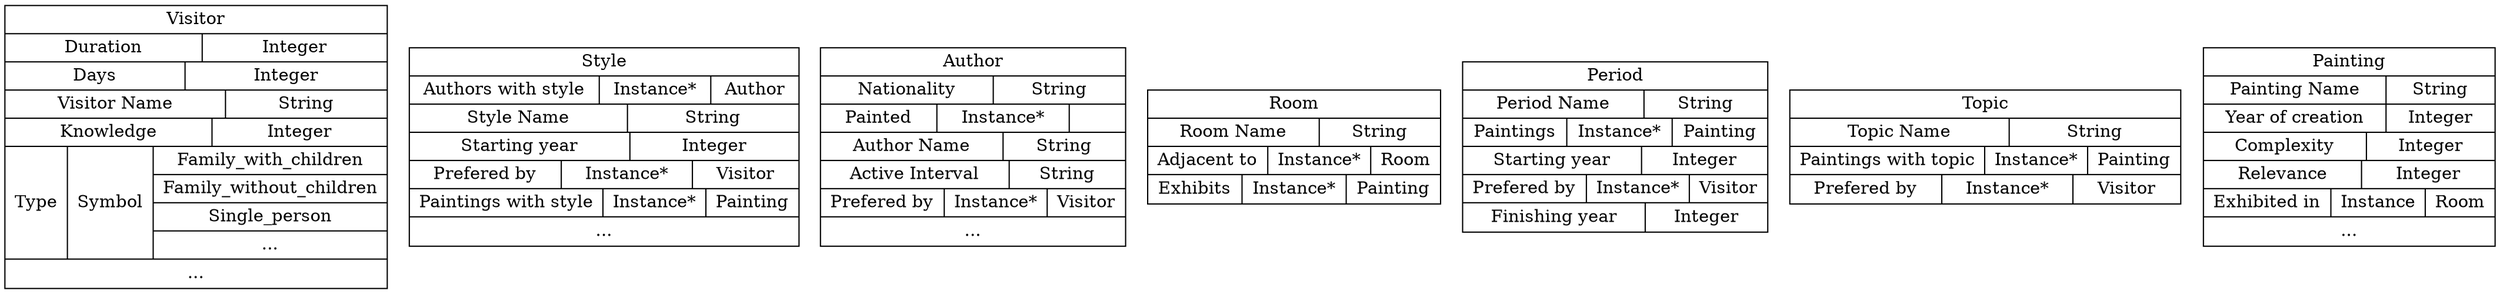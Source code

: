 digraph Ontologia {
	node [label="\N"];
	graph [bb="0,0,1695,232"];
	Visitor [label="{Visitor|{Duration|Integer}|{Days|Integer}|{Visitor Name|String}|{Knowledge|Integer}|{Type|Symbol|{Family_with_children|Family_without\
_children|Single_person|...}}|{...}}", shape=record, color="0.0,0.0,0.0", fontcolor="0.0,0.0,0.0", pos="130,116", rects="-0.5,208,260.5,231 -0.5,185,134.5,208 134.5,185,260.5,208 -0.5,162,124.5,185 124.5,162,260.5,185 -0.5,139,149.5,162 149.5,139,260.5\
,162 -0.5,116,142.5,139 142.5,116,260.5,139 -0.5,24,45.5,116 45.5,24,105.5,116 105.5,93,260.5,116 105.5,70,260.5,93 105.5,47,\
260.5,70 105.5,24,260.5,47 -0.5,1,260.5,24", width="3.6181", height="3.2083"];
	Style [label="{Style|{Authors with style|Instance*|{Author}}|{Style Name|String}|{Starting year|Integer}|{Prefered by|Instance*|{Visitor}}|{Paintings\
 with style|Instance*|{Painting}}|{...}}", shape=record, color="0.0,0.0,0.0", fontcolor="0.0,0.0,0.0", pos="406,116", rects="279,173.5,533,196.5 279,150.5,400,173.5 400,150.5,473,173.5 473,150.5,533,173.5 279,127.5,421,150.5 421,127.5,533,150.5 279,104.5\
,421,127.5 421,104.5,533,127.5 279,81.5,377,104.5 377,81.5,463,104.5 463,81.5,533,104.5 279,58.5,402,81.5 402,58.5,472,81.5 472\
,58.5,533,81.5 279,35.5,533,58.5", width="3.5278", height="2.25"];
	Author [label="{Author|{Nationality|String}|{Painted|Instance*|{}}|{Author Name|String}|{Active Interval|String}|{Prefered by|Instance*|{Visitor\
}}|{...}}", shape=record, color="0.0,0.0,0.0", fontcolor="0.0,0.0,0.0", pos="654,116", rects="551,173.5,757,196.5 551,150.5,667,173.5 667,150.5,757,173.5 551,127.5,628,150.5 628,127.5,717,150.5 717,127.5,757,150.5 551,104.5\
,675,127.5 675,104.5,757,127.5 551,81.5,678,104.5 678,81.5,757,104.5 551,58.5,633,81.5 633,58.5,703,81.5 703,58.5,757,81.5 551,\
35.5,757,58.5", width="2.8611", height="2.25"];
	Room [label="{Room|{Room Name|String}|{Adjacent to|Instance*|{Room}}|{Exhibits|Instance*|{Painting}}}", shape=record, color="0.0,0.0,0.0", fontcolor="0.0,0.0,0.0", pos="877,116", rects="775.5,139,978.5,162 775.5,116,895.5,139 895.5,116,978.5,139 775.5,93,856.5,116 856.5,93,926.5,116 926.5,93,978.5,116 775.5,70,840.5\
,93 840.5,70,913.5,93 913.5,70,978.5,93", width="2.8125", height="1.2917"];
	Period [label="{Period|{Period Name|String}|{Paintings|Instance*|{Painting}}|{Starting year|Integer}|{Prefered by|Instance*|{Visitor}}|{Finishing\
 year|Integer}}", shape=record, color="0.0,0.0,0.0", fontcolor="0.0,0.0,0.0", pos="1100,116", rects="997,162,1203,185 997,139,1119,162 1119,139,1203,162 997,116,1066,139 1066,116,1139,139 1139,116,1203,139 997,93,1115,116 1115,93\
,1203,116 997,70,1079,93 1079,70,1149,93 1149,70,1203,93 997,47,1119,70 1119,47,1203,70", width="2.8611", height="1.9306"];
	Topic [label="{Topic|{Topic Name|String}|{Paintings with topic|Instance*|{Painting}}|{Prefered by|Instance*|{Visitor}}}", shape=record, color="0.0,0.0,0.0", fontcolor="0.0,0.0,0.0", pos="1350,116", rects="1221.5,139,1478.5,162 1221.5,116,1367.5,139 1367.5,116,1478.5,139 1221.5,93,1347.5,116 1347.5,93,1417.5,116 1417.5,93,1478.5,116\
 1221.5,70,1320.5,93 1320.5,70,1407.5,93 1407.5,70,1478.5,93", width="3.5625", height="1.2917"];
	Painting [label="{Painting|{Painting Name|String}|{Year of creation|Integer}|{Complexity|Integer}|{Relevance|Integer}|{Exhibited in|Instance|{Room\
}}|{...}}", shape=record, color="0.0,0.0,0.0", fontcolor="0.0,0.0,0.0", pos="1596,116", rects="1497,173.5,1695,196.5 1497,150.5,1619,173.5 1619,150.5,1695,173.5 1497,127.5,1622,150.5 1622,127.5,1695,150.5 1497,104.5,1609,127.5\
 1609,104.5,1695,127.5 1497,81.5,1605,104.5 1605,81.5,1695,104.5 1497,58.5,1580,81.5 1580,58.5,1643,81.5 1643,58.5,1695,81.5 \
1497,35.5,1695,58.5", width="2.75", height="2.25"];
}

